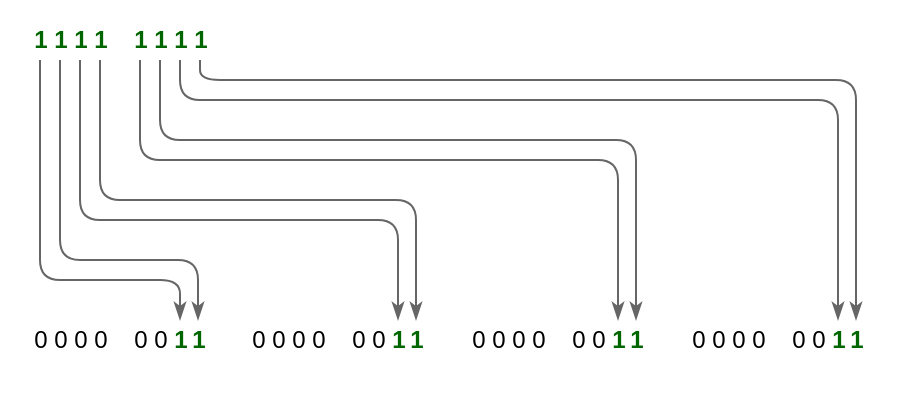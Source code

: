 <mxfile version="13.10.9" type="device"><diagram id="YPj6efOaPo0r_ELp4LLC" name="Page-1"><mxGraphModel dx="500" dy="253" grid="1" gridSize="10" guides="1" tooltips="1" connect="1" arrows="1" fold="1" page="1" pageScale="1" pageWidth="827" pageHeight="1169" math="0" shadow="0"><root><mxCell id="0"/><mxCell id="1" parent="0"/><mxCell id="lf0hLITo3ja7WDtrK35o-52" value="" style="rounded=0;whiteSpace=wrap;html=1;strokeColor=none;" vertex="1" parent="1"><mxGeometry width="460" height="200" as="geometry"/></mxCell><mxCell id="gaf2XtHNVYPwRjPGyoqn-65" value="1" style="text;html=1;align=center;verticalAlign=middle;resizable=0;points=[];autosize=1;fontStyle=1;fontColor=#006600;gradientColor=#ffffff;" parent="1" vertex="1"><mxGeometry x="89" y="160" width="20" height="20" as="geometry"/></mxCell><mxCell id="gaf2XtHNVYPwRjPGyoqn-2" value="0" style="text;html=1;align=center;verticalAlign=middle;resizable=0;points=[];autosize=1;" parent="1" vertex="1"><mxGeometry x="10" y="160" width="20" height="20" as="geometry"/></mxCell><mxCell id="gaf2XtHNVYPwRjPGyoqn-3" value="0" style="text;html=1;align=center;verticalAlign=middle;resizable=0;points=[];autosize=1;" parent="1" vertex="1"><mxGeometry x="20" y="160" width="20" height="20" as="geometry"/></mxCell><mxCell id="gaf2XtHNVYPwRjPGyoqn-4" value="0" style="text;html=1;align=center;verticalAlign=middle;resizable=0;points=[];autosize=1;" parent="1" vertex="1"><mxGeometry x="30" y="160" width="20" height="20" as="geometry"/></mxCell><mxCell id="gaf2XtHNVYPwRjPGyoqn-5" value="0" style="text;html=1;align=center;verticalAlign=middle;resizable=0;points=[];autosize=1;" parent="1" vertex="1"><mxGeometry x="40" y="160" width="20" height="20" as="geometry"/></mxCell><mxCell id="gaf2XtHNVYPwRjPGyoqn-62" value="0" style="text;html=1;align=center;verticalAlign=middle;resizable=0;points=[];autosize=1;" parent="1" vertex="1"><mxGeometry x="60" y="160" width="20" height="20" as="geometry"/></mxCell><mxCell id="gaf2XtHNVYPwRjPGyoqn-63" value="0" style="text;html=1;align=center;verticalAlign=middle;resizable=0;points=[];autosize=1;" parent="1" vertex="1"><mxGeometry x="70" y="160" width="20" height="20" as="geometry"/></mxCell><mxCell id="lf0hLITo3ja7WDtrK35o-1" value="1" style="text;html=1;align=center;verticalAlign=middle;resizable=0;points=[];autosize=1;fontStyle=1;fontColor=#006600;gradientColor=#ffffff;" vertex="1" parent="1"><mxGeometry x="80" y="160" width="20" height="20" as="geometry"/></mxCell><mxCell id="lf0hLITo3ja7WDtrK35o-2" value="1" style="text;html=1;align=center;verticalAlign=middle;resizable=0;points=[];autosize=1;fontStyle=1;fontColor=#006600;gradientColor=#ffffff;" vertex="1" parent="1"><mxGeometry x="198" y="160" width="20" height="20" as="geometry"/></mxCell><mxCell id="lf0hLITo3ja7WDtrK35o-3" value="0" style="text;html=1;align=center;verticalAlign=middle;resizable=0;points=[];autosize=1;" vertex="1" parent="1"><mxGeometry x="119" y="160" width="20" height="20" as="geometry"/></mxCell><mxCell id="lf0hLITo3ja7WDtrK35o-4" value="0" style="text;html=1;align=center;verticalAlign=middle;resizable=0;points=[];autosize=1;" vertex="1" parent="1"><mxGeometry x="129" y="160" width="20" height="20" as="geometry"/></mxCell><mxCell id="lf0hLITo3ja7WDtrK35o-5" value="0" style="text;html=1;align=center;verticalAlign=middle;resizable=0;points=[];autosize=1;" vertex="1" parent="1"><mxGeometry x="139" y="160" width="20" height="20" as="geometry"/></mxCell><mxCell id="lf0hLITo3ja7WDtrK35o-6" value="0" style="text;html=1;align=center;verticalAlign=middle;resizable=0;points=[];autosize=1;" vertex="1" parent="1"><mxGeometry x="149" y="160" width="20" height="20" as="geometry"/></mxCell><mxCell id="lf0hLITo3ja7WDtrK35o-7" value="0" style="text;html=1;align=center;verticalAlign=middle;resizable=0;points=[];autosize=1;" vertex="1" parent="1"><mxGeometry x="169" y="160" width="20" height="20" as="geometry"/></mxCell><mxCell id="lf0hLITo3ja7WDtrK35o-8" value="0" style="text;html=1;align=center;verticalAlign=middle;resizable=0;points=[];autosize=1;" vertex="1" parent="1"><mxGeometry x="179" y="160" width="20" height="20" as="geometry"/></mxCell><mxCell id="lf0hLITo3ja7WDtrK35o-9" value="1" style="text;html=1;align=center;verticalAlign=middle;resizable=0;points=[];autosize=1;fontStyle=1;fontColor=#006600;gradientColor=#ffffff;" vertex="1" parent="1"><mxGeometry x="189" y="160" width="20" height="20" as="geometry"/></mxCell><mxCell id="lf0hLITo3ja7WDtrK35o-10" value="1" style="text;html=1;align=center;verticalAlign=middle;resizable=0;points=[];autosize=1;fontStyle=1;fontColor=#006600;gradientColor=#ffffff;" vertex="1" parent="1"><mxGeometry x="308" y="160" width="20" height="20" as="geometry"/></mxCell><mxCell id="lf0hLITo3ja7WDtrK35o-11" value="0" style="text;html=1;align=center;verticalAlign=middle;resizable=0;points=[];autosize=1;" vertex="1" parent="1"><mxGeometry x="229" y="160" width="20" height="20" as="geometry"/></mxCell><mxCell id="lf0hLITo3ja7WDtrK35o-12" value="0" style="text;html=1;align=center;verticalAlign=middle;resizable=0;points=[];autosize=1;" vertex="1" parent="1"><mxGeometry x="239" y="160" width="20" height="20" as="geometry"/></mxCell><mxCell id="lf0hLITo3ja7WDtrK35o-13" value="0" style="text;html=1;align=center;verticalAlign=middle;resizable=0;points=[];autosize=1;" vertex="1" parent="1"><mxGeometry x="249" y="160" width="20" height="20" as="geometry"/></mxCell><mxCell id="lf0hLITo3ja7WDtrK35o-14" value="0" style="text;html=1;align=center;verticalAlign=middle;resizable=0;points=[];autosize=1;" vertex="1" parent="1"><mxGeometry x="259" y="160" width="20" height="20" as="geometry"/></mxCell><mxCell id="lf0hLITo3ja7WDtrK35o-15" value="0" style="text;html=1;align=center;verticalAlign=middle;resizable=0;points=[];autosize=1;" vertex="1" parent="1"><mxGeometry x="279" y="160" width="20" height="20" as="geometry"/></mxCell><mxCell id="lf0hLITo3ja7WDtrK35o-16" value="0" style="text;html=1;align=center;verticalAlign=middle;resizable=0;points=[];autosize=1;" vertex="1" parent="1"><mxGeometry x="289" y="160" width="20" height="20" as="geometry"/></mxCell><mxCell id="lf0hLITo3ja7WDtrK35o-17" value="1" style="text;html=1;align=center;verticalAlign=middle;resizable=0;points=[];autosize=1;fontStyle=1;fontColor=#006600;gradientColor=#ffffff;" vertex="1" parent="1"><mxGeometry x="299" y="160" width="20" height="20" as="geometry"/></mxCell><mxCell id="lf0hLITo3ja7WDtrK35o-18" value="1" style="text;html=1;align=center;verticalAlign=middle;resizable=0;points=[];autosize=1;fontStyle=1;fontColor=#006600;gradientColor=#ffffff;" vertex="1" parent="1"><mxGeometry x="418" y="160" width="20" height="20" as="geometry"/></mxCell><mxCell id="lf0hLITo3ja7WDtrK35o-19" value="0" style="text;html=1;align=center;verticalAlign=middle;resizable=0;points=[];autosize=1;" vertex="1" parent="1"><mxGeometry x="339" y="160" width="20" height="20" as="geometry"/></mxCell><mxCell id="lf0hLITo3ja7WDtrK35o-20" value="0" style="text;html=1;align=center;verticalAlign=middle;resizable=0;points=[];autosize=1;" vertex="1" parent="1"><mxGeometry x="349" y="160" width="20" height="20" as="geometry"/></mxCell><mxCell id="lf0hLITo3ja7WDtrK35o-21" value="0" style="text;html=1;align=center;verticalAlign=middle;resizable=0;points=[];autosize=1;" vertex="1" parent="1"><mxGeometry x="359" y="160" width="20" height="20" as="geometry"/></mxCell><mxCell id="lf0hLITo3ja7WDtrK35o-22" value="0" style="text;html=1;align=center;verticalAlign=middle;resizable=0;points=[];autosize=1;" vertex="1" parent="1"><mxGeometry x="369" y="160" width="20" height="20" as="geometry"/></mxCell><mxCell id="lf0hLITo3ja7WDtrK35o-23" value="0" style="text;html=1;align=center;verticalAlign=middle;resizable=0;points=[];autosize=1;" vertex="1" parent="1"><mxGeometry x="389" y="160" width="20" height="20" as="geometry"/></mxCell><mxCell id="lf0hLITo3ja7WDtrK35o-24" value="0" style="text;html=1;align=center;verticalAlign=middle;resizable=0;points=[];autosize=1;" vertex="1" parent="1"><mxGeometry x="399" y="160" width="20" height="20" as="geometry"/></mxCell><mxCell id="lf0hLITo3ja7WDtrK35o-25" value="1" style="text;html=1;align=center;verticalAlign=middle;resizable=0;points=[];autosize=1;fontStyle=1;fontColor=#006600;gradientColor=#ffffff;" vertex="1" parent="1"><mxGeometry x="409" y="160" width="20" height="20" as="geometry"/></mxCell><mxCell id="lf0hLITo3ja7WDtrK35o-51" style="edgeStyle=orthogonalEdgeStyle;rounded=1;orthogonalLoop=1;jettySize=auto;html=1;endArrow=classicThin;endFill=1;strokeColor=#666666;" edge="1" parent="1" source="lf0hLITo3ja7WDtrK35o-26" target="lf0hLITo3ja7WDtrK35o-18"><mxGeometry relative="1" as="geometry"><Array as="points"><mxPoint x="100" y="40"/><mxPoint x="428" y="40"/></Array></mxGeometry></mxCell><mxCell id="lf0hLITo3ja7WDtrK35o-26" value="1" style="text;html=1;align=center;verticalAlign=middle;resizable=0;points=[];autosize=1;fontStyle=1;fontColor=#006600;gradientColor=#ffffff;" vertex="1" parent="1"><mxGeometry x="90" y="10" width="20" height="20" as="geometry"/></mxCell><mxCell id="lf0hLITo3ja7WDtrK35o-50" style="edgeStyle=orthogonalEdgeStyle;rounded=1;orthogonalLoop=1;jettySize=auto;html=1;endArrow=classicThin;endFill=1;strokeColor=#666666;" edge="1" parent="1" source="lf0hLITo3ja7WDtrK35o-33" target="lf0hLITo3ja7WDtrK35o-25"><mxGeometry relative="1" as="geometry"><Array as="points"><mxPoint x="90" y="50"/><mxPoint x="419" y="50"/></Array></mxGeometry></mxCell><mxCell id="lf0hLITo3ja7WDtrK35o-33" value="1" style="text;html=1;align=center;verticalAlign=middle;resizable=0;points=[];autosize=1;fontStyle=1;fontColor=#006600;gradientColor=#ffffff;" vertex="1" parent="1"><mxGeometry x="80" y="10" width="20" height="20" as="geometry"/></mxCell><mxCell id="lf0hLITo3ja7WDtrK35o-49" style="edgeStyle=orthogonalEdgeStyle;rounded=1;orthogonalLoop=1;jettySize=auto;html=1;endArrow=classicThin;endFill=1;strokeColor=#666666;" edge="1" parent="1" source="lf0hLITo3ja7WDtrK35o-34" target="lf0hLITo3ja7WDtrK35o-10"><mxGeometry relative="1" as="geometry"><Array as="points"><mxPoint x="80" y="70"/><mxPoint x="318" y="70"/></Array></mxGeometry></mxCell><mxCell id="lf0hLITo3ja7WDtrK35o-34" value="1" style="text;html=1;align=center;verticalAlign=middle;resizable=0;points=[];autosize=1;fontStyle=1;fontColor=#006600;gradientColor=#ffffff;" vertex="1" parent="1"><mxGeometry x="70" y="10" width="20" height="20" as="geometry"/></mxCell><mxCell id="lf0hLITo3ja7WDtrK35o-48" style="edgeStyle=orthogonalEdgeStyle;rounded=1;orthogonalLoop=1;jettySize=auto;html=1;endArrow=classicThin;endFill=1;strokeColor=#666666;" edge="1" parent="1" source="lf0hLITo3ja7WDtrK35o-35" target="lf0hLITo3ja7WDtrK35o-17"><mxGeometry relative="1" as="geometry"><Array as="points"><mxPoint x="70" y="80"/><mxPoint x="309" y="80"/></Array></mxGeometry></mxCell><mxCell id="lf0hLITo3ja7WDtrK35o-35" value="1" style="text;html=1;align=center;verticalAlign=middle;resizable=0;points=[];autosize=1;fontStyle=1;fontColor=#006600;gradientColor=#ffffff;" vertex="1" parent="1"><mxGeometry x="60" y="10" width="20" height="20" as="geometry"/></mxCell><mxCell id="lf0hLITo3ja7WDtrK35o-47" style="edgeStyle=orthogonalEdgeStyle;rounded=1;orthogonalLoop=1;jettySize=auto;html=1;endArrow=classicThin;endFill=1;strokeColor=#666666;" edge="1" parent="1" source="lf0hLITo3ja7WDtrK35o-39" target="lf0hLITo3ja7WDtrK35o-2"><mxGeometry relative="1" as="geometry"><Array as="points"><mxPoint x="50" y="100"/><mxPoint x="208" y="100"/></Array></mxGeometry></mxCell><mxCell id="lf0hLITo3ja7WDtrK35o-39" value="1" style="text;html=1;align=center;verticalAlign=middle;resizable=0;points=[];autosize=1;fontStyle=1;fontColor=#006600;gradientColor=#ffffff;" vertex="1" parent="1"><mxGeometry x="40" y="10" width="20" height="20" as="geometry"/></mxCell><mxCell id="lf0hLITo3ja7WDtrK35o-46" style="edgeStyle=orthogonalEdgeStyle;rounded=1;orthogonalLoop=1;jettySize=auto;html=1;endArrow=classicThin;endFill=1;strokeColor=#666666;" edge="1" parent="1" source="lf0hLITo3ja7WDtrK35o-40" target="lf0hLITo3ja7WDtrK35o-9"><mxGeometry relative="1" as="geometry"><Array as="points"><mxPoint x="40" y="110"/><mxPoint x="199" y="110"/></Array></mxGeometry></mxCell><mxCell id="lf0hLITo3ja7WDtrK35o-40" value="1" style="text;html=1;align=center;verticalAlign=middle;resizable=0;points=[];autosize=1;fontStyle=1;fontColor=#006600;gradientColor=#ffffff;" vertex="1" parent="1"><mxGeometry x="30" y="10" width="20" height="20" as="geometry"/></mxCell><mxCell id="lf0hLITo3ja7WDtrK35o-45" style="edgeStyle=orthogonalEdgeStyle;rounded=1;orthogonalLoop=1;jettySize=auto;html=1;endArrow=classicThin;endFill=1;strokeColor=#666666;" edge="1" parent="1" source="lf0hLITo3ja7WDtrK35o-41" target="gaf2XtHNVYPwRjPGyoqn-65"><mxGeometry relative="1" as="geometry"><Array as="points"><mxPoint x="30" y="130"/><mxPoint x="99" y="130"/></Array></mxGeometry></mxCell><mxCell id="lf0hLITo3ja7WDtrK35o-41" value="1" style="text;html=1;align=center;verticalAlign=middle;resizable=0;points=[];autosize=1;fontStyle=1;fontColor=#006600;gradientColor=#ffffff;" vertex="1" parent="1"><mxGeometry x="20" y="10" width="20" height="20" as="geometry"/></mxCell><mxCell id="lf0hLITo3ja7WDtrK35o-44" style="edgeStyle=orthogonalEdgeStyle;rounded=1;orthogonalLoop=1;jettySize=auto;html=1;endArrow=classicThin;endFill=1;strokeColor=#666666;" edge="1" parent="1" source="lf0hLITo3ja7WDtrK35o-42" target="lf0hLITo3ja7WDtrK35o-1"><mxGeometry relative="1" as="geometry"><Array as="points"><mxPoint x="20" y="140"/><mxPoint x="90" y="140"/></Array></mxGeometry></mxCell><mxCell id="lf0hLITo3ja7WDtrK35o-42" value="1" style="text;html=1;align=center;verticalAlign=middle;resizable=0;points=[];autosize=1;fontStyle=1;fontColor=#006600;gradientColor=#ffffff;" vertex="1" parent="1"><mxGeometry x="10" y="10" width="20" height="20" as="geometry"/></mxCell></root></mxGraphModel></diagram></mxfile>